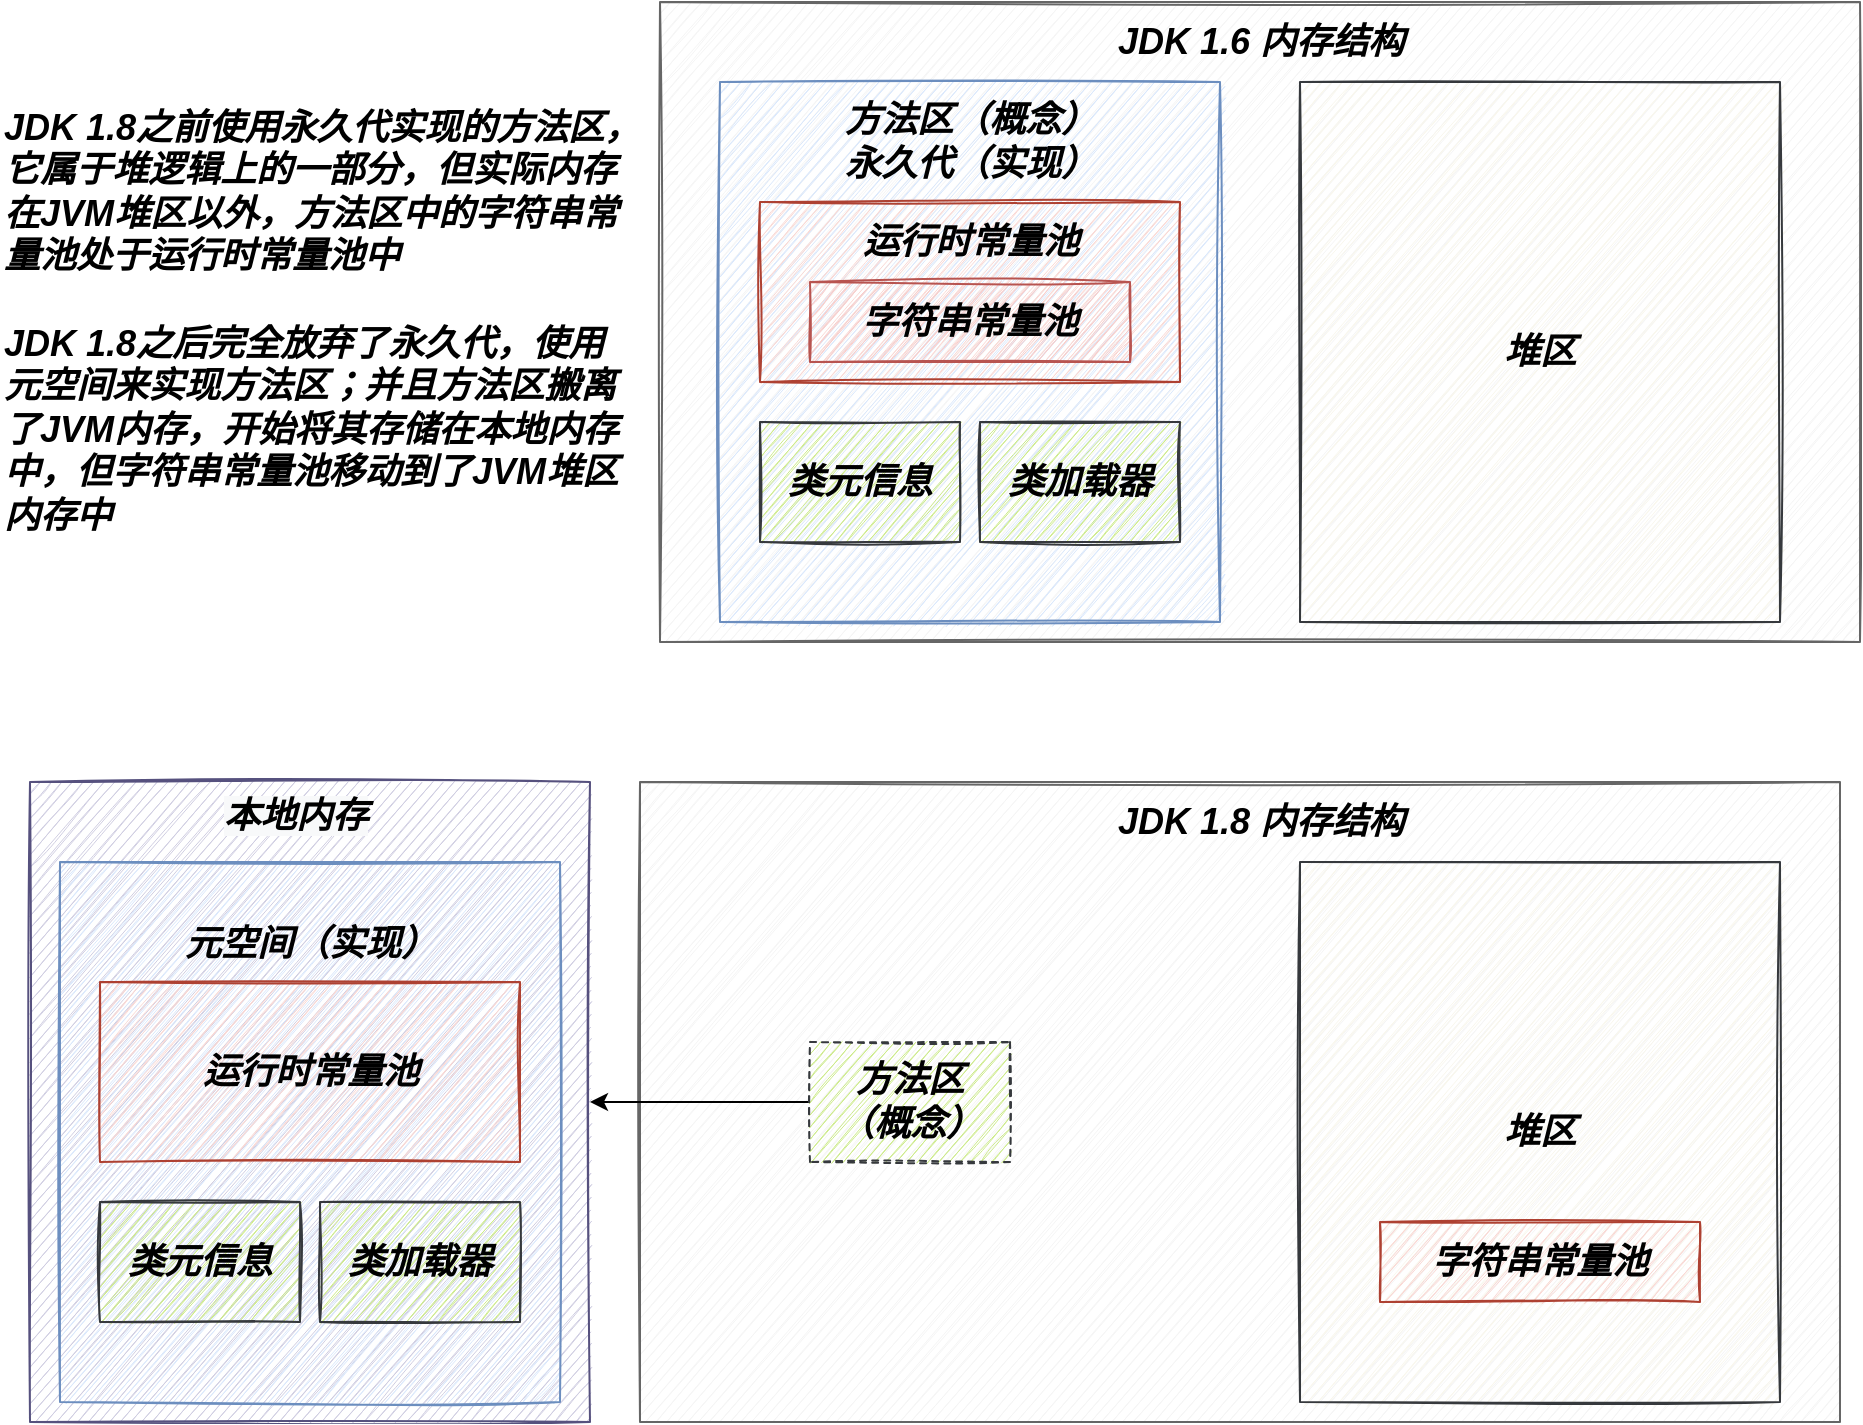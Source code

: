 <mxfile version="19.0.2" type="github">
  <diagram id="BiWdn6pCWBrNX4G0EB6R" name="Page-1">
    <mxGraphModel dx="1422" dy="762" grid="1" gridSize="10" guides="1" tooltips="1" connect="1" arrows="1" fold="1" page="1" pageScale="1" pageWidth="2339" pageHeight="3300" math="0" shadow="0">
      <root>
        <mxCell id="0" />
        <mxCell id="1" parent="0" />
        <mxCell id="C3d5GvJ_J4JVkLSLOHPJ-22" value="" style="rounded=0;whiteSpace=wrap;html=1;shadow=0;sketch=1;fontSize=18;fillColor=#d0cee2;strokeColor=#56517e;" vertex="1" parent="1">
          <mxGeometry x="25" y="490" width="280" height="320" as="geometry" />
        </mxCell>
        <mxCell id="C3d5GvJ_J4JVkLSLOHPJ-12" value="" style="rounded=0;whiteSpace=wrap;html=1;fillColor=#f5f5f5;fontColor=#333333;strokeColor=#666666;sketch=1;" vertex="1" parent="1">
          <mxGeometry x="330" y="490" width="600" height="320" as="geometry" />
        </mxCell>
        <mxCell id="C3d5GvJ_J4JVkLSLOHPJ-21" value="&lt;b&gt;&lt;i&gt;堆区&lt;/i&gt;&lt;/b&gt;" style="rounded=0;whiteSpace=wrap;html=1;sketch=1;fontSize=18;fillColor=#f9f7ed;strokeColor=#36393d;shadow=0;" vertex="1" parent="1">
          <mxGeometry x="660" y="530" width="240" height="270" as="geometry" />
        </mxCell>
        <mxCell id="C3d5GvJ_J4JVkLSLOHPJ-1" value="" style="rounded=0;whiteSpace=wrap;html=1;fillColor=#f5f5f5;fontColor=#333333;strokeColor=#666666;sketch=1;" vertex="1" parent="1">
          <mxGeometry x="340" y="100" width="600" height="320" as="geometry" />
        </mxCell>
        <mxCell id="C3d5GvJ_J4JVkLSLOHPJ-2" value="&lt;font style=&quot;font-size: 18px;&quot;&gt;&lt;b&gt;&lt;i&gt;JDK 1.6 内存结构&lt;/i&gt;&lt;/b&gt;&lt;/font&gt;" style="text;html=1;align=center;verticalAlign=middle;resizable=0;points=[];autosize=1;strokeColor=none;fillColor=none;" vertex="1" parent="1">
          <mxGeometry x="560" y="110" width="160" height="20" as="geometry" />
        </mxCell>
        <mxCell id="C3d5GvJ_J4JVkLSLOHPJ-3" value="" style="rounded=0;whiteSpace=wrap;html=1;sketch=1;fontSize=18;fillColor=#dae8fc;strokeColor=#6c8ebf;" vertex="1" parent="1">
          <mxGeometry x="370" y="140" width="250" height="270" as="geometry" />
        </mxCell>
        <mxCell id="C3d5GvJ_J4JVkLSLOHPJ-4" value="&lt;font style=&quot;font-size: 18px;&quot;&gt;&lt;b&gt;&lt;i&gt;方法区（概念）&lt;br&gt;永久代（实现）&lt;br&gt;&lt;/i&gt;&lt;/b&gt;&lt;/font&gt;" style="text;html=1;align=center;verticalAlign=middle;resizable=0;points=[];autosize=1;strokeColor=none;fillColor=none;" vertex="1" parent="1">
          <mxGeometry x="425" y="150" width="140" height="40" as="geometry" />
        </mxCell>
        <mxCell id="C3d5GvJ_J4JVkLSLOHPJ-5" value="" style="rounded=0;whiteSpace=wrap;html=1;sketch=1;fontSize=18;fillColor=#fad9d5;strokeColor=#ae4132;" vertex="1" parent="1">
          <mxGeometry x="390" y="200" width="210" height="90" as="geometry" />
        </mxCell>
        <mxCell id="C3d5GvJ_J4JVkLSLOHPJ-6" value="&lt;font style=&quot;font-size: 18px;&quot;&gt;&lt;b&gt;&lt;i&gt;运行时常量池&lt;/i&gt;&lt;/b&gt;&lt;/font&gt;" style="text;html=1;align=center;verticalAlign=middle;resizable=0;points=[];autosize=1;strokeColor=none;fillColor=none;" vertex="1" parent="1">
          <mxGeometry x="435" y="210" width="120" height="20" as="geometry" />
        </mxCell>
        <mxCell id="C3d5GvJ_J4JVkLSLOHPJ-7" value="&lt;b&gt;&lt;i&gt;字符串常量池&lt;/i&gt;&lt;/b&gt;" style="rounded=0;whiteSpace=wrap;html=1;sketch=1;fontSize=18;fillColor=#f8cecc;strokeColor=#b85450;" vertex="1" parent="1">
          <mxGeometry x="415" y="240" width="160" height="40" as="geometry" />
        </mxCell>
        <mxCell id="C3d5GvJ_J4JVkLSLOHPJ-8" value="&lt;b&gt;&lt;i&gt;类元信息&lt;/i&gt;&lt;/b&gt;" style="rounded=0;whiteSpace=wrap;html=1;sketch=1;fontSize=18;fillColor=#cdeb8b;strokeColor=#36393d;" vertex="1" parent="1">
          <mxGeometry x="390" y="310" width="100" height="60" as="geometry" />
        </mxCell>
        <mxCell id="C3d5GvJ_J4JVkLSLOHPJ-9" value="&lt;b&gt;&lt;i&gt;类加载器&lt;/i&gt;&lt;/b&gt;" style="rounded=0;whiteSpace=wrap;html=1;sketch=1;fontSize=18;fillColor=#cdeb8b;strokeColor=#36393d;" vertex="1" parent="1">
          <mxGeometry x="500" y="310" width="100" height="60" as="geometry" />
        </mxCell>
        <mxCell id="C3d5GvJ_J4JVkLSLOHPJ-11" value="&lt;b&gt;&lt;i&gt;堆区&lt;/i&gt;&lt;/b&gt;" style="rounded=0;whiteSpace=wrap;html=1;sketch=1;fontSize=18;fillColor=#f9f7ed;strokeColor=#36393d;" vertex="1" parent="1">
          <mxGeometry x="660" y="140" width="240" height="270" as="geometry" />
        </mxCell>
        <mxCell id="C3d5GvJ_J4JVkLSLOHPJ-13" value="&lt;font style=&quot;font-size: 18px;&quot;&gt;&lt;b&gt;&lt;i&gt;JDK 1.8 内存结构&lt;/i&gt;&lt;/b&gt;&lt;/font&gt;" style="text;html=1;align=center;verticalAlign=middle;resizable=0;points=[];autosize=1;strokeColor=none;fillColor=none;" vertex="1" parent="1">
          <mxGeometry x="560" y="500" width="160" height="20" as="geometry" />
        </mxCell>
        <mxCell id="C3d5GvJ_J4JVkLSLOHPJ-14" value="" style="rounded=0;whiteSpace=wrap;html=1;sketch=1;fontSize=18;fillColor=#dae8fc;strokeColor=#6c8ebf;" vertex="1" parent="1">
          <mxGeometry x="40" y="530" width="250" height="270" as="geometry" />
        </mxCell>
        <mxCell id="C3d5GvJ_J4JVkLSLOHPJ-15" value="&lt;font style=&quot;font-size: 18px;&quot;&gt;&lt;b&gt;&lt;i&gt;&lt;br&gt;元空间（实现）&lt;br&gt;&lt;/i&gt;&lt;/b&gt;&lt;/font&gt;" style="text;html=1;align=center;verticalAlign=middle;resizable=0;points=[];autosize=1;strokeColor=none;fillColor=none;" vertex="1" parent="1">
          <mxGeometry x="95" y="540" width="140" height="40" as="geometry" />
        </mxCell>
        <mxCell id="C3d5GvJ_J4JVkLSLOHPJ-16" value="" style="rounded=0;whiteSpace=wrap;html=1;sketch=1;fontSize=18;fillColor=#fad9d5;strokeColor=#ae4132;" vertex="1" parent="1">
          <mxGeometry x="60" y="590" width="210" height="90" as="geometry" />
        </mxCell>
        <mxCell id="C3d5GvJ_J4JVkLSLOHPJ-17" value="&lt;font style=&quot;font-size: 18px;&quot;&gt;&lt;b&gt;&lt;i&gt;运行时常量池&lt;/i&gt;&lt;/b&gt;&lt;/font&gt;" style="text;html=1;align=center;verticalAlign=middle;resizable=0;points=[];autosize=1;strokeColor=none;fillColor=none;" vertex="1" parent="1">
          <mxGeometry x="105" y="625" width="120" height="20" as="geometry" />
        </mxCell>
        <mxCell id="C3d5GvJ_J4JVkLSLOHPJ-18" value="&lt;b&gt;&lt;i&gt;字符串常量池&lt;/i&gt;&lt;/b&gt;" style="rounded=0;whiteSpace=wrap;html=1;sketch=1;fontSize=18;fillColor=#fad9d5;strokeColor=#ae4132;" vertex="1" parent="1">
          <mxGeometry x="700" y="710" width="160" height="40" as="geometry" />
        </mxCell>
        <mxCell id="C3d5GvJ_J4JVkLSLOHPJ-19" value="&lt;b&gt;&lt;i&gt;类元信息&lt;/i&gt;&lt;/b&gt;" style="rounded=0;whiteSpace=wrap;html=1;sketch=1;fontSize=18;fillColor=#cdeb8b;strokeColor=#36393d;" vertex="1" parent="1">
          <mxGeometry x="60" y="700" width="100" height="60" as="geometry" />
        </mxCell>
        <mxCell id="C3d5GvJ_J4JVkLSLOHPJ-20" value="&lt;b&gt;&lt;i&gt;类加载器&lt;/i&gt;&lt;/b&gt;" style="rounded=0;whiteSpace=wrap;html=1;sketch=1;fontSize=18;fillColor=#cdeb8b;strokeColor=#36393d;" vertex="1" parent="1">
          <mxGeometry x="170" y="700" width="100" height="60" as="geometry" />
        </mxCell>
        <mxCell id="C3d5GvJ_J4JVkLSLOHPJ-23" value="&lt;b style=&quot;color: rgb(0, 0, 0); font-family: Helvetica; font-size: 18px; font-style: normal; font-variant-ligatures: normal; font-variant-caps: normal; letter-spacing: normal; orphans: 2; text-align: center; text-indent: 0px; text-transform: none; widows: 2; word-spacing: 0px; -webkit-text-stroke-width: 0px; background-color: rgb(248, 249, 250); text-decoration-thickness: initial; text-decoration-style: initial; text-decoration-color: initial;&quot;&gt;&lt;i&gt;本地内存&lt;/i&gt;&lt;/b&gt;" style="text;whiteSpace=wrap;html=1;fontSize=18;" vertex="1" parent="1">
          <mxGeometry x="120" y="490" width="170" height="40" as="geometry" />
        </mxCell>
        <mxCell id="C3d5GvJ_J4JVkLSLOHPJ-25" value="" style="edgeStyle=orthogonalEdgeStyle;rounded=0;orthogonalLoop=1;jettySize=auto;html=1;fontSize=18;" edge="1" parent="1" source="C3d5GvJ_J4JVkLSLOHPJ-24" target="C3d5GvJ_J4JVkLSLOHPJ-22">
          <mxGeometry relative="1" as="geometry" />
        </mxCell>
        <mxCell id="C3d5GvJ_J4JVkLSLOHPJ-24" value="&lt;b style=&quot;&quot;&gt;&lt;i&gt;方法区&lt;br&gt;（概念）&lt;/i&gt;&lt;/b&gt;" style="rounded=0;whiteSpace=wrap;html=1;sketch=1;fontSize=18;fillColor=#cdeb8b;strokeColor=#36393d;dashed=1;" vertex="1" parent="1">
          <mxGeometry x="415" y="620" width="100" height="60" as="geometry" />
        </mxCell>
        <mxCell id="C3d5GvJ_J4JVkLSLOHPJ-26" value="&lt;font style=&quot;font-size: 18px;&quot;&gt;&lt;b&gt;&lt;i&gt;JDK 1.8之前使用永久代实现的方法区，&lt;br&gt;它属于堆逻辑上的一部分，但实际内存&lt;br&gt;在JVM堆区以外，方法区中的字符串常&lt;br&gt;量池处于运行时常量池中&lt;br&gt;&lt;br&gt;JDK 1.8之后完全放弃了永久代，使用&lt;br&gt;元空间来实现方法区；并且方法区搬离&lt;br&gt;了JVM内存，开始将其存储在本地内存&lt;br&gt;中，但字符串常量池移动到了JVM堆区&lt;br&gt;内存中&lt;br&gt;&lt;/i&gt;&lt;/b&gt;&lt;/font&gt;" style="text;html=1;align=left;verticalAlign=middle;resizable=0;points=[];autosize=1;strokeColor=none;fillColor=none;" vertex="1" parent="1">
          <mxGeometry x="10" y="175" width="330" height="170" as="geometry" />
        </mxCell>
      </root>
    </mxGraphModel>
  </diagram>
</mxfile>
